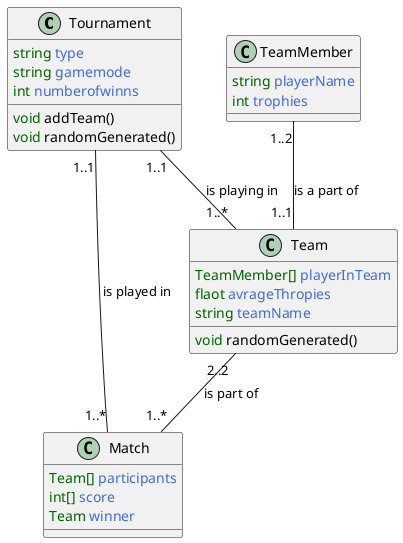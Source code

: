 @startuml Tournament

Class Tournament{
    <color:darkGreen>string <color:royalBlue>type
    <color:darkGreen>string <color:royalBlue>gamemode
    <color:darkGreen>int <color:royalBlue>numberofwinns
    <color:darkGreen>void </color>addTeam()
    ' <color:darkGreen>void </color>seeOldTournament()
    ' <color:darkGreen>void </color>createNewTournament()
    <color:darkGreen>void </color>randomGenerated()
}

Class Team{
    <color:darkGreen>TeamMember[] <color:royalBlue>playerInTeam
    <color:darkGreen>flaot <color:royalBlue>avrageThropies
    <color:darkGreen>string <color:royalBlue>teamName
    <color:darkGreen>void </color>randomGenerated()
}

Class TeamMember{
    <color:darkGreen>string <color:royalBlue>playerName
    <color:darkGreen>int <color:royalBlue>trophies
}

Class Match{
    <color:darkGreen>Team[] <color:royalBlue>participants 
    <color:darkGreen>int[] <color:royalBlue>score 
    <color:darkGreen>Team <color:royalBlue>winner
}

TeamMember "1..2" -- "1..1"  Team :is a part of
Tournament "1..1" -- "1..*"  Team :is playing in
Tournament "1..1" -- "1..*" Match : is played in
Team "2..2" -- "1..*" Match : is part of

@enduml